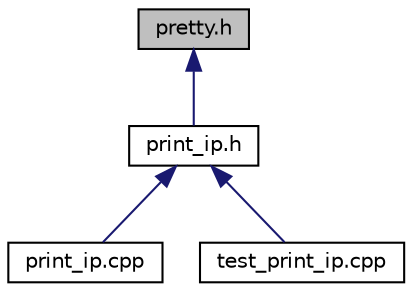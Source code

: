 digraph "pretty.h"
{
 // LATEX_PDF_SIZE
  edge [fontname="Helvetica",fontsize="10",labelfontname="Helvetica",labelfontsize="10"];
  node [fontname="Helvetica",fontsize="10",shape=record];
  Node1 [label="pretty.h",height=0.2,width=0.4,color="black", fillcolor="grey75", style="filled", fontcolor="black",tooltip=" "];
  Node1 -> Node2 [dir="back",color="midnightblue",fontsize="10",style="solid"];
  Node2 [label="print_ip.h",height=0.2,width=0.4,color="black", fillcolor="white", style="filled",URL="$print__ip_8h.html",tooltip=" "];
  Node2 -> Node3 [dir="back",color="midnightblue",fontsize="10",style="solid"];
  Node3 [label="print_ip.cpp",height=0.2,width=0.4,color="black", fillcolor="white", style="filled",URL="$print__ip_8cpp.html",tooltip=" "];
  Node2 -> Node4 [dir="back",color="midnightblue",fontsize="10",style="solid"];
  Node4 [label="test_print_ip.cpp",height=0.2,width=0.4,color="black", fillcolor="white", style="filled",URL="$test__print__ip_8cpp.html",tooltip=" "];
}
